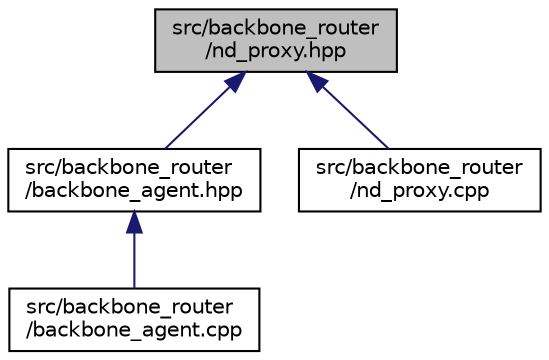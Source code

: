 digraph "src/backbone_router/nd_proxy.hpp"
{
  edge [fontname="Helvetica",fontsize="10",labelfontname="Helvetica",labelfontsize="10"];
  node [fontname="Helvetica",fontsize="10",shape=record];
  Node33 [label="src/backbone_router\l/nd_proxy.hpp",height=0.2,width=0.4,color="black", fillcolor="grey75", style="filled", fontcolor="black"];
  Node33 -> Node34 [dir="back",color="midnightblue",fontsize="10",style="solid",fontname="Helvetica"];
  Node34 [label="src/backbone_router\l/backbone_agent.hpp",height=0.2,width=0.4,color="black", fillcolor="white", style="filled",URL="$d0/df4/backbone__agent_8hpp.html",tooltip="This file includes definition for Thread Backbone agent. "];
  Node34 -> Node35 [dir="back",color="midnightblue",fontsize="10",style="solid",fontname="Helvetica"];
  Node35 [label="src/backbone_router\l/backbone_agent.cpp",height=0.2,width=0.4,color="black", fillcolor="white", style="filled",URL="$de/d7f/backbone__agent_8cpp.html",tooltip="The file implements the Thread Backbone agent. "];
  Node33 -> Node36 [dir="back",color="midnightblue",fontsize="10",style="solid",fontname="Helvetica"];
  Node36 [label="src/backbone_router\l/nd_proxy.cpp",height=0.2,width=0.4,color="black", fillcolor="white", style="filled",URL="$d3/d54/nd__proxy_8cpp.html",tooltip="The file implements the ND Proxy management. "];
}
